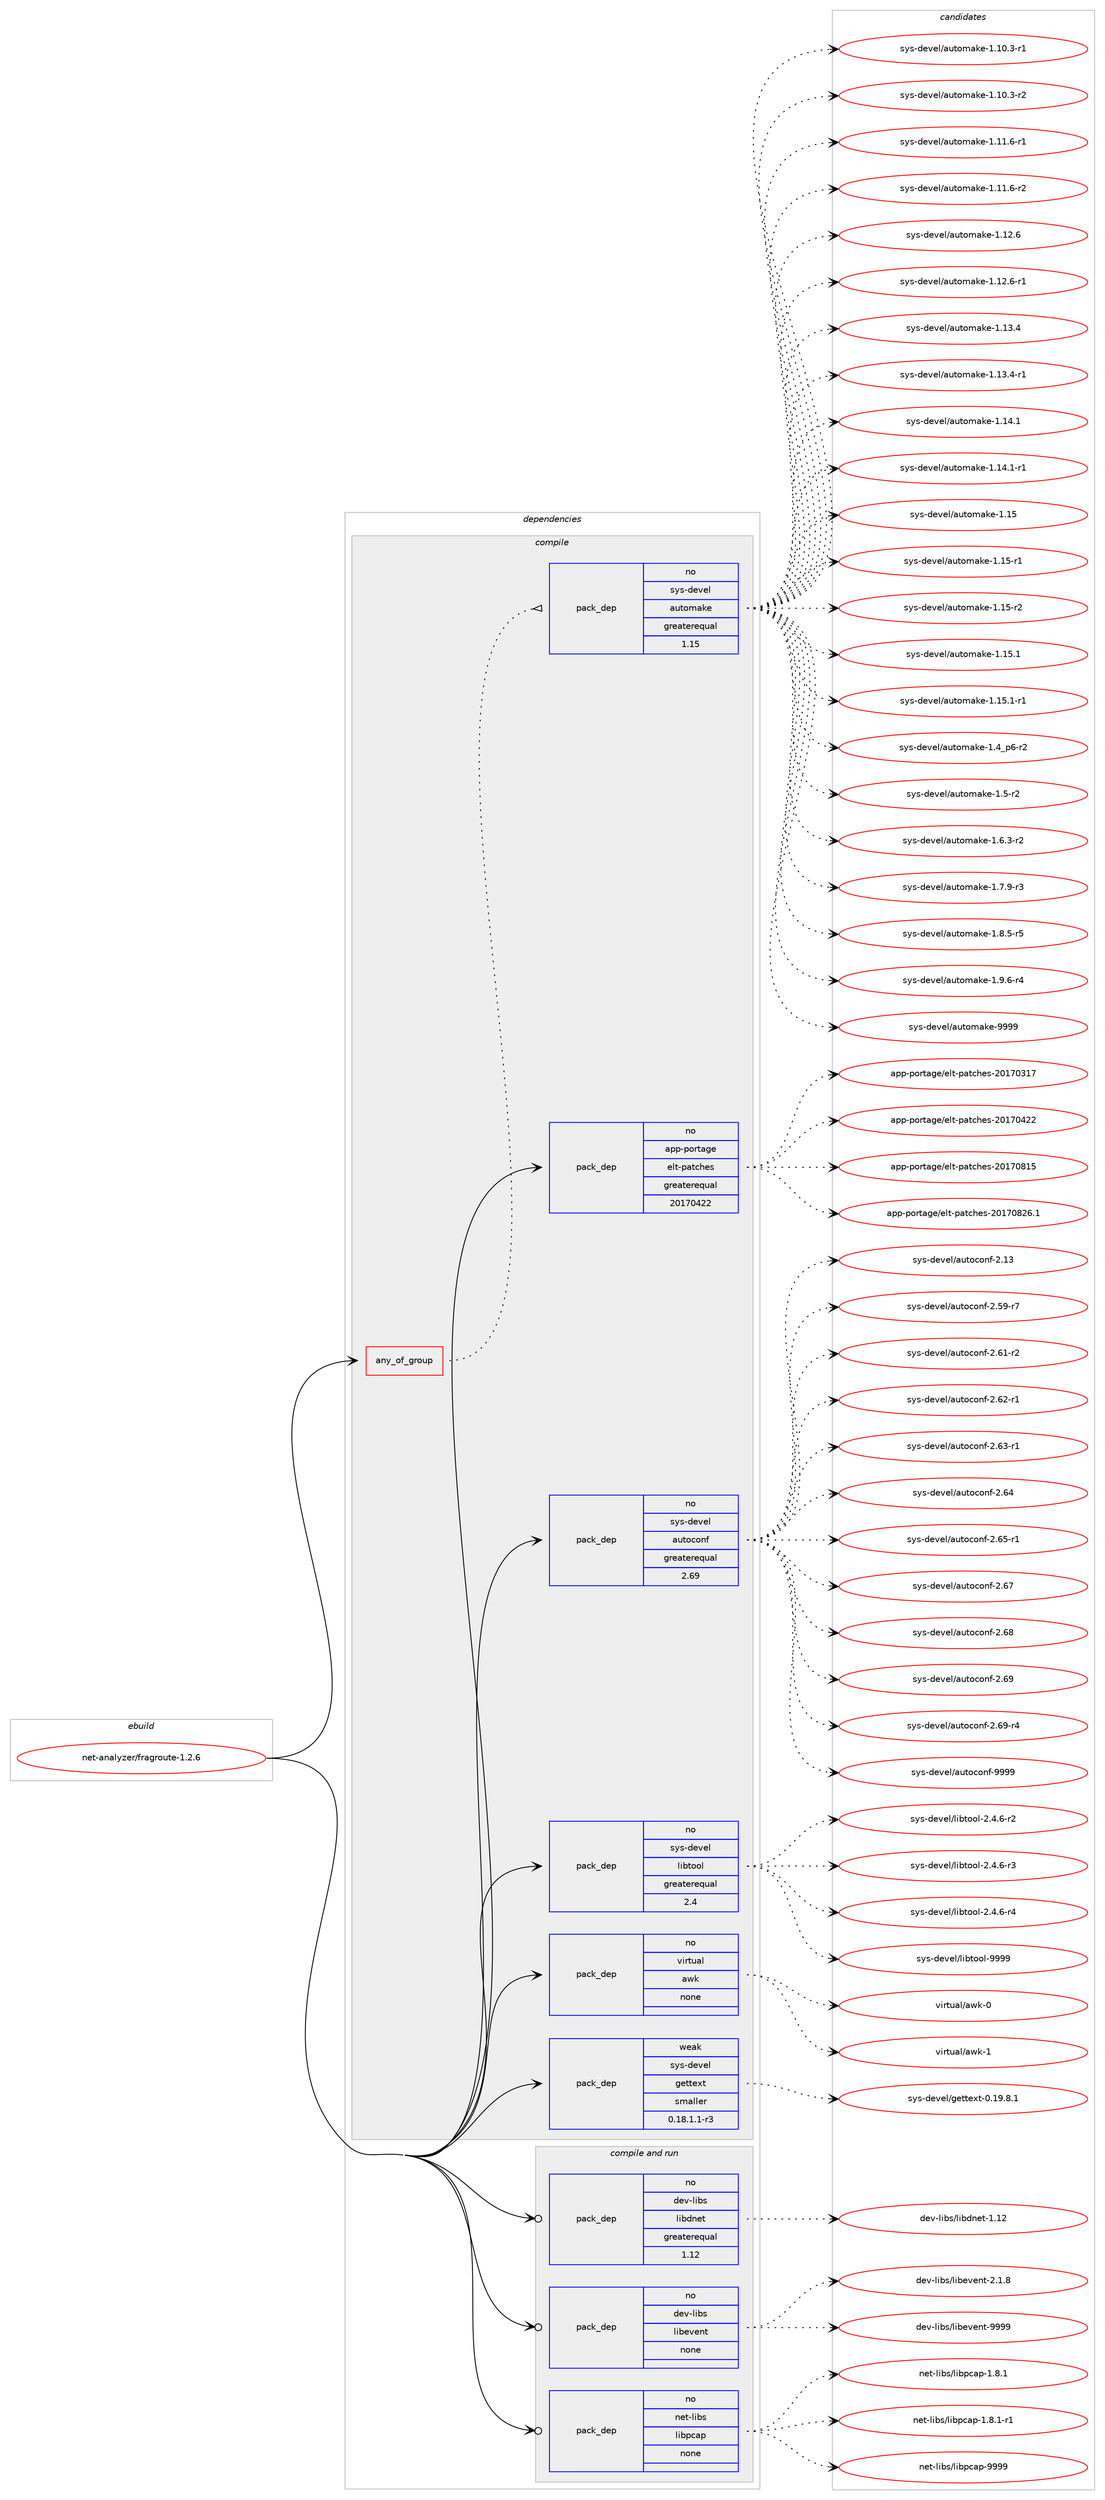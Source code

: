 digraph prolog {

# *************
# Graph options
# *************

newrank=true;
concentrate=true;
compound=true;
graph [rankdir=LR,fontname=Helvetica,fontsize=10,ranksep=1.5];#, ranksep=2.5, nodesep=0.2];
edge  [arrowhead=vee];
node  [fontname=Helvetica,fontsize=10];

# **********
# The ebuild
# **********

subgraph cluster_leftcol {
color=gray;
rank=same;
label=<<i>ebuild</i>>;
id [label="net-analyzer/fragroute-1.2.6", color=red, width=4, href="../net-analyzer/fragroute-1.2.6.svg"];
}

# ****************
# The dependencies
# ****************

subgraph cluster_midcol {
color=gray;
label=<<i>dependencies</i>>;
subgraph cluster_compile {
fillcolor="#eeeeee";
style=filled;
label=<<i>compile</i>>;
subgraph any6304 {
dependency399361 [label=<<TABLE BORDER="0" CELLBORDER="1" CELLSPACING="0" CELLPADDING="4"><TR><TD CELLPADDING="10">any_of_group</TD></TR></TABLE>>, shape=none, color=red];subgraph pack294319 {
dependency399362 [label=<<TABLE BORDER="0" CELLBORDER="1" CELLSPACING="0" CELLPADDING="4" WIDTH="220"><TR><TD ROWSPAN="6" CELLPADDING="30">pack_dep</TD></TR><TR><TD WIDTH="110">no</TD></TR><TR><TD>sys-devel</TD></TR><TR><TD>automake</TD></TR><TR><TD>greaterequal</TD></TR><TR><TD>1.15</TD></TR></TABLE>>, shape=none, color=blue];
}
dependency399361:e -> dependency399362:w [weight=20,style="dotted",arrowhead="oinv"];
}
id:e -> dependency399361:w [weight=20,style="solid",arrowhead="vee"];
subgraph pack294320 {
dependency399363 [label=<<TABLE BORDER="0" CELLBORDER="1" CELLSPACING="0" CELLPADDING="4" WIDTH="220"><TR><TD ROWSPAN="6" CELLPADDING="30">pack_dep</TD></TR><TR><TD WIDTH="110">no</TD></TR><TR><TD>app-portage</TD></TR><TR><TD>elt-patches</TD></TR><TR><TD>greaterequal</TD></TR><TR><TD>20170422</TD></TR></TABLE>>, shape=none, color=blue];
}
id:e -> dependency399363:w [weight=20,style="solid",arrowhead="vee"];
subgraph pack294321 {
dependency399364 [label=<<TABLE BORDER="0" CELLBORDER="1" CELLSPACING="0" CELLPADDING="4" WIDTH="220"><TR><TD ROWSPAN="6" CELLPADDING="30">pack_dep</TD></TR><TR><TD WIDTH="110">no</TD></TR><TR><TD>sys-devel</TD></TR><TR><TD>autoconf</TD></TR><TR><TD>greaterequal</TD></TR><TR><TD>2.69</TD></TR></TABLE>>, shape=none, color=blue];
}
id:e -> dependency399364:w [weight=20,style="solid",arrowhead="vee"];
subgraph pack294322 {
dependency399365 [label=<<TABLE BORDER="0" CELLBORDER="1" CELLSPACING="0" CELLPADDING="4" WIDTH="220"><TR><TD ROWSPAN="6" CELLPADDING="30">pack_dep</TD></TR><TR><TD WIDTH="110">no</TD></TR><TR><TD>sys-devel</TD></TR><TR><TD>libtool</TD></TR><TR><TD>greaterequal</TD></TR><TR><TD>2.4</TD></TR></TABLE>>, shape=none, color=blue];
}
id:e -> dependency399365:w [weight=20,style="solid",arrowhead="vee"];
subgraph pack294323 {
dependency399366 [label=<<TABLE BORDER="0" CELLBORDER="1" CELLSPACING="0" CELLPADDING="4" WIDTH="220"><TR><TD ROWSPAN="6" CELLPADDING="30">pack_dep</TD></TR><TR><TD WIDTH="110">no</TD></TR><TR><TD>virtual</TD></TR><TR><TD>awk</TD></TR><TR><TD>none</TD></TR><TR><TD></TD></TR></TABLE>>, shape=none, color=blue];
}
id:e -> dependency399366:w [weight=20,style="solid",arrowhead="vee"];
subgraph pack294324 {
dependency399367 [label=<<TABLE BORDER="0" CELLBORDER="1" CELLSPACING="0" CELLPADDING="4" WIDTH="220"><TR><TD ROWSPAN="6" CELLPADDING="30">pack_dep</TD></TR><TR><TD WIDTH="110">weak</TD></TR><TR><TD>sys-devel</TD></TR><TR><TD>gettext</TD></TR><TR><TD>smaller</TD></TR><TR><TD>0.18.1.1-r3</TD></TR></TABLE>>, shape=none, color=blue];
}
id:e -> dependency399367:w [weight=20,style="solid",arrowhead="vee"];
}
subgraph cluster_compileandrun {
fillcolor="#eeeeee";
style=filled;
label=<<i>compile and run</i>>;
subgraph pack294325 {
dependency399368 [label=<<TABLE BORDER="0" CELLBORDER="1" CELLSPACING="0" CELLPADDING="4" WIDTH="220"><TR><TD ROWSPAN="6" CELLPADDING="30">pack_dep</TD></TR><TR><TD WIDTH="110">no</TD></TR><TR><TD>dev-libs</TD></TR><TR><TD>libdnet</TD></TR><TR><TD>greaterequal</TD></TR><TR><TD>1.12</TD></TR></TABLE>>, shape=none, color=blue];
}
id:e -> dependency399368:w [weight=20,style="solid",arrowhead="odotvee"];
subgraph pack294326 {
dependency399369 [label=<<TABLE BORDER="0" CELLBORDER="1" CELLSPACING="0" CELLPADDING="4" WIDTH="220"><TR><TD ROWSPAN="6" CELLPADDING="30">pack_dep</TD></TR><TR><TD WIDTH="110">no</TD></TR><TR><TD>dev-libs</TD></TR><TR><TD>libevent</TD></TR><TR><TD>none</TD></TR><TR><TD></TD></TR></TABLE>>, shape=none, color=blue];
}
id:e -> dependency399369:w [weight=20,style="solid",arrowhead="odotvee"];
subgraph pack294327 {
dependency399370 [label=<<TABLE BORDER="0" CELLBORDER="1" CELLSPACING="0" CELLPADDING="4" WIDTH="220"><TR><TD ROWSPAN="6" CELLPADDING="30">pack_dep</TD></TR><TR><TD WIDTH="110">no</TD></TR><TR><TD>net-libs</TD></TR><TR><TD>libpcap</TD></TR><TR><TD>none</TD></TR><TR><TD></TD></TR></TABLE>>, shape=none, color=blue];
}
id:e -> dependency399370:w [weight=20,style="solid",arrowhead="odotvee"];
}
subgraph cluster_run {
fillcolor="#eeeeee";
style=filled;
label=<<i>run</i>>;
}
}

# **************
# The candidates
# **************

subgraph cluster_choices {
rank=same;
color=gray;
label=<<i>candidates</i>>;

subgraph choice294319 {
color=black;
nodesep=1;
choice11512111545100101118101108479711711611110997107101454946494846514511449 [label="sys-devel/automake-1.10.3-r1", color=red, width=4,href="../sys-devel/automake-1.10.3-r1.svg"];
choice11512111545100101118101108479711711611110997107101454946494846514511450 [label="sys-devel/automake-1.10.3-r2", color=red, width=4,href="../sys-devel/automake-1.10.3-r2.svg"];
choice11512111545100101118101108479711711611110997107101454946494946544511449 [label="sys-devel/automake-1.11.6-r1", color=red, width=4,href="../sys-devel/automake-1.11.6-r1.svg"];
choice11512111545100101118101108479711711611110997107101454946494946544511450 [label="sys-devel/automake-1.11.6-r2", color=red, width=4,href="../sys-devel/automake-1.11.6-r2.svg"];
choice1151211154510010111810110847971171161111099710710145494649504654 [label="sys-devel/automake-1.12.6", color=red, width=4,href="../sys-devel/automake-1.12.6.svg"];
choice11512111545100101118101108479711711611110997107101454946495046544511449 [label="sys-devel/automake-1.12.6-r1", color=red, width=4,href="../sys-devel/automake-1.12.6-r1.svg"];
choice1151211154510010111810110847971171161111099710710145494649514652 [label="sys-devel/automake-1.13.4", color=red, width=4,href="../sys-devel/automake-1.13.4.svg"];
choice11512111545100101118101108479711711611110997107101454946495146524511449 [label="sys-devel/automake-1.13.4-r1", color=red, width=4,href="../sys-devel/automake-1.13.4-r1.svg"];
choice1151211154510010111810110847971171161111099710710145494649524649 [label="sys-devel/automake-1.14.1", color=red, width=4,href="../sys-devel/automake-1.14.1.svg"];
choice11512111545100101118101108479711711611110997107101454946495246494511449 [label="sys-devel/automake-1.14.1-r1", color=red, width=4,href="../sys-devel/automake-1.14.1-r1.svg"];
choice115121115451001011181011084797117116111109971071014549464953 [label="sys-devel/automake-1.15", color=red, width=4,href="../sys-devel/automake-1.15.svg"];
choice1151211154510010111810110847971171161111099710710145494649534511449 [label="sys-devel/automake-1.15-r1", color=red, width=4,href="../sys-devel/automake-1.15-r1.svg"];
choice1151211154510010111810110847971171161111099710710145494649534511450 [label="sys-devel/automake-1.15-r2", color=red, width=4,href="../sys-devel/automake-1.15-r2.svg"];
choice1151211154510010111810110847971171161111099710710145494649534649 [label="sys-devel/automake-1.15.1", color=red, width=4,href="../sys-devel/automake-1.15.1.svg"];
choice11512111545100101118101108479711711611110997107101454946495346494511449 [label="sys-devel/automake-1.15.1-r1", color=red, width=4,href="../sys-devel/automake-1.15.1-r1.svg"];
choice115121115451001011181011084797117116111109971071014549465295112544511450 [label="sys-devel/automake-1.4_p6-r2", color=red, width=4,href="../sys-devel/automake-1.4_p6-r2.svg"];
choice11512111545100101118101108479711711611110997107101454946534511450 [label="sys-devel/automake-1.5-r2", color=red, width=4,href="../sys-devel/automake-1.5-r2.svg"];
choice115121115451001011181011084797117116111109971071014549465446514511450 [label="sys-devel/automake-1.6.3-r2", color=red, width=4,href="../sys-devel/automake-1.6.3-r2.svg"];
choice115121115451001011181011084797117116111109971071014549465546574511451 [label="sys-devel/automake-1.7.9-r3", color=red, width=4,href="../sys-devel/automake-1.7.9-r3.svg"];
choice115121115451001011181011084797117116111109971071014549465646534511453 [label="sys-devel/automake-1.8.5-r5", color=red, width=4,href="../sys-devel/automake-1.8.5-r5.svg"];
choice115121115451001011181011084797117116111109971071014549465746544511452 [label="sys-devel/automake-1.9.6-r4", color=red, width=4,href="../sys-devel/automake-1.9.6-r4.svg"];
choice115121115451001011181011084797117116111109971071014557575757 [label="sys-devel/automake-9999", color=red, width=4,href="../sys-devel/automake-9999.svg"];
dependency399362:e -> choice11512111545100101118101108479711711611110997107101454946494846514511449:w [style=dotted,weight="100"];
dependency399362:e -> choice11512111545100101118101108479711711611110997107101454946494846514511450:w [style=dotted,weight="100"];
dependency399362:e -> choice11512111545100101118101108479711711611110997107101454946494946544511449:w [style=dotted,weight="100"];
dependency399362:e -> choice11512111545100101118101108479711711611110997107101454946494946544511450:w [style=dotted,weight="100"];
dependency399362:e -> choice1151211154510010111810110847971171161111099710710145494649504654:w [style=dotted,weight="100"];
dependency399362:e -> choice11512111545100101118101108479711711611110997107101454946495046544511449:w [style=dotted,weight="100"];
dependency399362:e -> choice1151211154510010111810110847971171161111099710710145494649514652:w [style=dotted,weight="100"];
dependency399362:e -> choice11512111545100101118101108479711711611110997107101454946495146524511449:w [style=dotted,weight="100"];
dependency399362:e -> choice1151211154510010111810110847971171161111099710710145494649524649:w [style=dotted,weight="100"];
dependency399362:e -> choice11512111545100101118101108479711711611110997107101454946495246494511449:w [style=dotted,weight="100"];
dependency399362:e -> choice115121115451001011181011084797117116111109971071014549464953:w [style=dotted,weight="100"];
dependency399362:e -> choice1151211154510010111810110847971171161111099710710145494649534511449:w [style=dotted,weight="100"];
dependency399362:e -> choice1151211154510010111810110847971171161111099710710145494649534511450:w [style=dotted,weight="100"];
dependency399362:e -> choice1151211154510010111810110847971171161111099710710145494649534649:w [style=dotted,weight="100"];
dependency399362:e -> choice11512111545100101118101108479711711611110997107101454946495346494511449:w [style=dotted,weight="100"];
dependency399362:e -> choice115121115451001011181011084797117116111109971071014549465295112544511450:w [style=dotted,weight="100"];
dependency399362:e -> choice11512111545100101118101108479711711611110997107101454946534511450:w [style=dotted,weight="100"];
dependency399362:e -> choice115121115451001011181011084797117116111109971071014549465446514511450:w [style=dotted,weight="100"];
dependency399362:e -> choice115121115451001011181011084797117116111109971071014549465546574511451:w [style=dotted,weight="100"];
dependency399362:e -> choice115121115451001011181011084797117116111109971071014549465646534511453:w [style=dotted,weight="100"];
dependency399362:e -> choice115121115451001011181011084797117116111109971071014549465746544511452:w [style=dotted,weight="100"];
dependency399362:e -> choice115121115451001011181011084797117116111109971071014557575757:w [style=dotted,weight="100"];
}
subgraph choice294320 {
color=black;
nodesep=1;
choice97112112451121111141169710310147101108116451129711699104101115455048495548514955 [label="app-portage/elt-patches-20170317", color=red, width=4,href="../app-portage/elt-patches-20170317.svg"];
choice97112112451121111141169710310147101108116451129711699104101115455048495548525050 [label="app-portage/elt-patches-20170422", color=red, width=4,href="../app-portage/elt-patches-20170422.svg"];
choice97112112451121111141169710310147101108116451129711699104101115455048495548564953 [label="app-portage/elt-patches-20170815", color=red, width=4,href="../app-portage/elt-patches-20170815.svg"];
choice971121124511211111411697103101471011081164511297116991041011154550484955485650544649 [label="app-portage/elt-patches-20170826.1", color=red, width=4,href="../app-portage/elt-patches-20170826.1.svg"];
dependency399363:e -> choice97112112451121111141169710310147101108116451129711699104101115455048495548514955:w [style=dotted,weight="100"];
dependency399363:e -> choice97112112451121111141169710310147101108116451129711699104101115455048495548525050:w [style=dotted,weight="100"];
dependency399363:e -> choice97112112451121111141169710310147101108116451129711699104101115455048495548564953:w [style=dotted,weight="100"];
dependency399363:e -> choice971121124511211111411697103101471011081164511297116991041011154550484955485650544649:w [style=dotted,weight="100"];
}
subgraph choice294321 {
color=black;
nodesep=1;
choice115121115451001011181011084797117116111991111101024550464951 [label="sys-devel/autoconf-2.13", color=red, width=4,href="../sys-devel/autoconf-2.13.svg"];
choice1151211154510010111810110847971171161119911111010245504653574511455 [label="sys-devel/autoconf-2.59-r7", color=red, width=4,href="../sys-devel/autoconf-2.59-r7.svg"];
choice1151211154510010111810110847971171161119911111010245504654494511450 [label="sys-devel/autoconf-2.61-r2", color=red, width=4,href="../sys-devel/autoconf-2.61-r2.svg"];
choice1151211154510010111810110847971171161119911111010245504654504511449 [label="sys-devel/autoconf-2.62-r1", color=red, width=4,href="../sys-devel/autoconf-2.62-r1.svg"];
choice1151211154510010111810110847971171161119911111010245504654514511449 [label="sys-devel/autoconf-2.63-r1", color=red, width=4,href="../sys-devel/autoconf-2.63-r1.svg"];
choice115121115451001011181011084797117116111991111101024550465452 [label="sys-devel/autoconf-2.64", color=red, width=4,href="../sys-devel/autoconf-2.64.svg"];
choice1151211154510010111810110847971171161119911111010245504654534511449 [label="sys-devel/autoconf-2.65-r1", color=red, width=4,href="../sys-devel/autoconf-2.65-r1.svg"];
choice115121115451001011181011084797117116111991111101024550465455 [label="sys-devel/autoconf-2.67", color=red, width=4,href="../sys-devel/autoconf-2.67.svg"];
choice115121115451001011181011084797117116111991111101024550465456 [label="sys-devel/autoconf-2.68", color=red, width=4,href="../sys-devel/autoconf-2.68.svg"];
choice115121115451001011181011084797117116111991111101024550465457 [label="sys-devel/autoconf-2.69", color=red, width=4,href="../sys-devel/autoconf-2.69.svg"];
choice1151211154510010111810110847971171161119911111010245504654574511452 [label="sys-devel/autoconf-2.69-r4", color=red, width=4,href="../sys-devel/autoconf-2.69-r4.svg"];
choice115121115451001011181011084797117116111991111101024557575757 [label="sys-devel/autoconf-9999", color=red, width=4,href="../sys-devel/autoconf-9999.svg"];
dependency399364:e -> choice115121115451001011181011084797117116111991111101024550464951:w [style=dotted,weight="100"];
dependency399364:e -> choice1151211154510010111810110847971171161119911111010245504653574511455:w [style=dotted,weight="100"];
dependency399364:e -> choice1151211154510010111810110847971171161119911111010245504654494511450:w [style=dotted,weight="100"];
dependency399364:e -> choice1151211154510010111810110847971171161119911111010245504654504511449:w [style=dotted,weight="100"];
dependency399364:e -> choice1151211154510010111810110847971171161119911111010245504654514511449:w [style=dotted,weight="100"];
dependency399364:e -> choice115121115451001011181011084797117116111991111101024550465452:w [style=dotted,weight="100"];
dependency399364:e -> choice1151211154510010111810110847971171161119911111010245504654534511449:w [style=dotted,weight="100"];
dependency399364:e -> choice115121115451001011181011084797117116111991111101024550465455:w [style=dotted,weight="100"];
dependency399364:e -> choice115121115451001011181011084797117116111991111101024550465456:w [style=dotted,weight="100"];
dependency399364:e -> choice115121115451001011181011084797117116111991111101024550465457:w [style=dotted,weight="100"];
dependency399364:e -> choice1151211154510010111810110847971171161119911111010245504654574511452:w [style=dotted,weight="100"];
dependency399364:e -> choice115121115451001011181011084797117116111991111101024557575757:w [style=dotted,weight="100"];
}
subgraph choice294322 {
color=black;
nodesep=1;
choice1151211154510010111810110847108105981161111111084550465246544511450 [label="sys-devel/libtool-2.4.6-r2", color=red, width=4,href="../sys-devel/libtool-2.4.6-r2.svg"];
choice1151211154510010111810110847108105981161111111084550465246544511451 [label="sys-devel/libtool-2.4.6-r3", color=red, width=4,href="../sys-devel/libtool-2.4.6-r3.svg"];
choice1151211154510010111810110847108105981161111111084550465246544511452 [label="sys-devel/libtool-2.4.6-r4", color=red, width=4,href="../sys-devel/libtool-2.4.6-r4.svg"];
choice1151211154510010111810110847108105981161111111084557575757 [label="sys-devel/libtool-9999", color=red, width=4,href="../sys-devel/libtool-9999.svg"];
dependency399365:e -> choice1151211154510010111810110847108105981161111111084550465246544511450:w [style=dotted,weight="100"];
dependency399365:e -> choice1151211154510010111810110847108105981161111111084550465246544511451:w [style=dotted,weight="100"];
dependency399365:e -> choice1151211154510010111810110847108105981161111111084550465246544511452:w [style=dotted,weight="100"];
dependency399365:e -> choice1151211154510010111810110847108105981161111111084557575757:w [style=dotted,weight="100"];
}
subgraph choice294323 {
color=black;
nodesep=1;
choice1181051141161179710847971191074548 [label="virtual/awk-0", color=red, width=4,href="../virtual/awk-0.svg"];
choice1181051141161179710847971191074549 [label="virtual/awk-1", color=red, width=4,href="../virtual/awk-1.svg"];
dependency399366:e -> choice1181051141161179710847971191074548:w [style=dotted,weight="100"];
dependency399366:e -> choice1181051141161179710847971191074549:w [style=dotted,weight="100"];
}
subgraph choice294324 {
color=black;
nodesep=1;
choice1151211154510010111810110847103101116116101120116454846495746564649 [label="sys-devel/gettext-0.19.8.1", color=red, width=4,href="../sys-devel/gettext-0.19.8.1.svg"];
dependency399367:e -> choice1151211154510010111810110847103101116116101120116454846495746564649:w [style=dotted,weight="100"];
}
subgraph choice294325 {
color=black;
nodesep=1;
choice100101118451081059811547108105981001101011164549464950 [label="dev-libs/libdnet-1.12", color=red, width=4,href="../dev-libs/libdnet-1.12.svg"];
dependency399368:e -> choice100101118451081059811547108105981001101011164549464950:w [style=dotted,weight="100"];
}
subgraph choice294326 {
color=black;
nodesep=1;
choice10010111845108105981154710810598101118101110116455046494656 [label="dev-libs/libevent-2.1.8", color=red, width=4,href="../dev-libs/libevent-2.1.8.svg"];
choice100101118451081059811547108105981011181011101164557575757 [label="dev-libs/libevent-9999", color=red, width=4,href="../dev-libs/libevent-9999.svg"];
dependency399369:e -> choice10010111845108105981154710810598101118101110116455046494656:w [style=dotted,weight="100"];
dependency399369:e -> choice100101118451081059811547108105981011181011101164557575757:w [style=dotted,weight="100"];
}
subgraph choice294327 {
color=black;
nodesep=1;
choice110101116451081059811547108105981129997112454946564649 [label="net-libs/libpcap-1.8.1", color=red, width=4,href="../net-libs/libpcap-1.8.1.svg"];
choice1101011164510810598115471081059811299971124549465646494511449 [label="net-libs/libpcap-1.8.1-r1", color=red, width=4,href="../net-libs/libpcap-1.8.1-r1.svg"];
choice1101011164510810598115471081059811299971124557575757 [label="net-libs/libpcap-9999", color=red, width=4,href="../net-libs/libpcap-9999.svg"];
dependency399370:e -> choice110101116451081059811547108105981129997112454946564649:w [style=dotted,weight="100"];
dependency399370:e -> choice1101011164510810598115471081059811299971124549465646494511449:w [style=dotted,weight="100"];
dependency399370:e -> choice1101011164510810598115471081059811299971124557575757:w [style=dotted,weight="100"];
}
}

}
